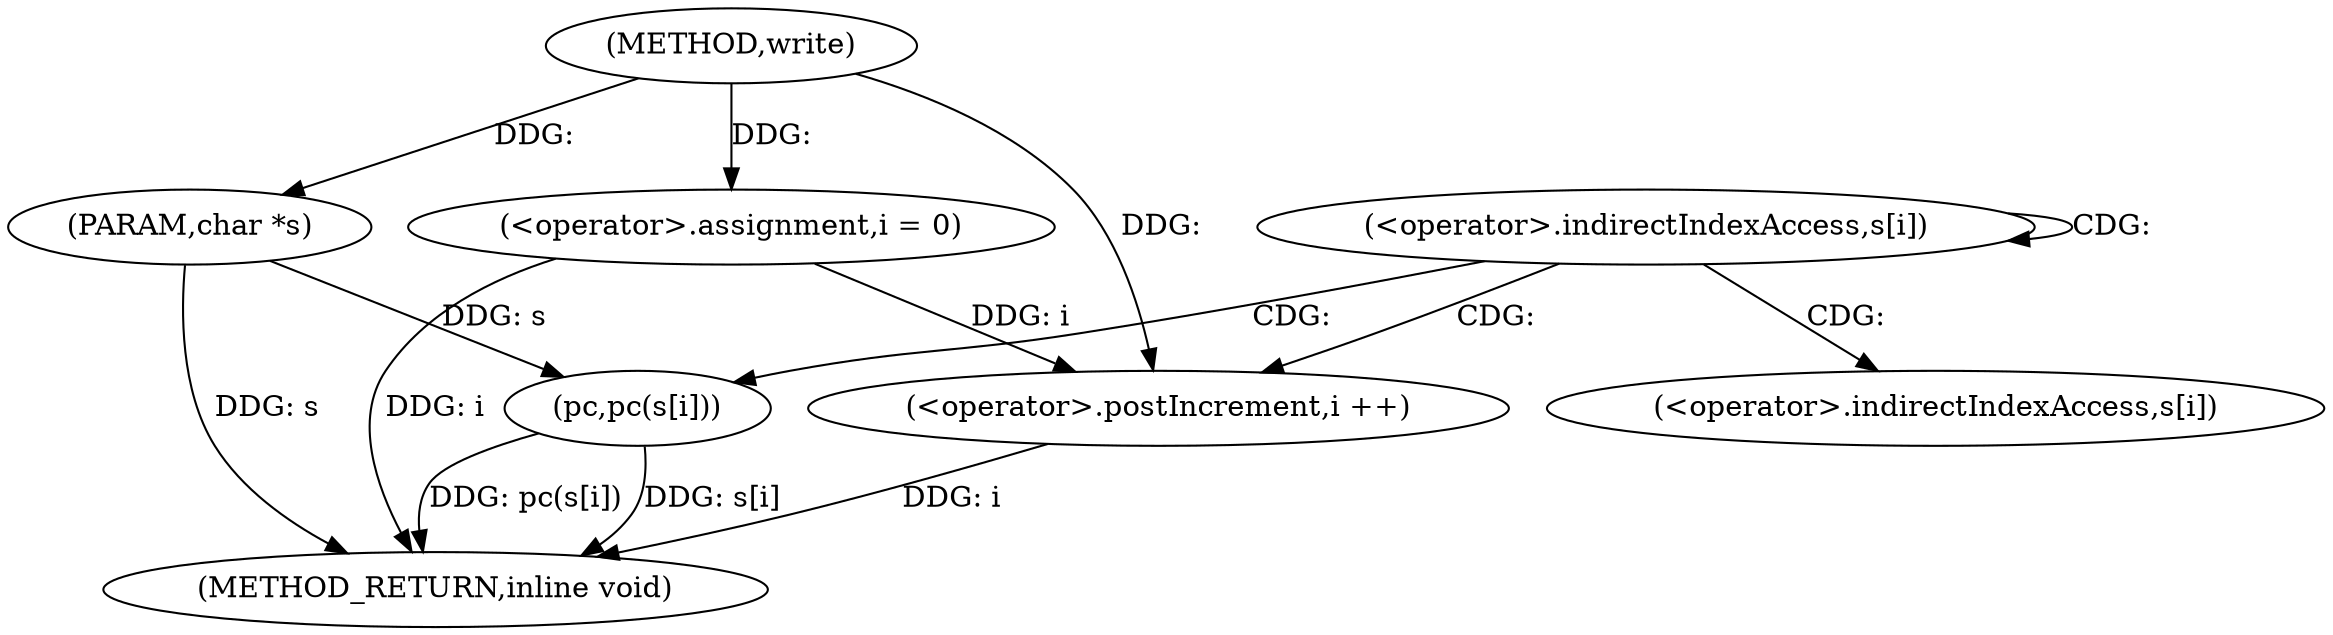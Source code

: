digraph "write" {  
"1000464" [label = "(METHOD,write)" ]
"1000481" [label = "(METHOD_RETURN,inline void)" ]
"1000465" [label = "(PARAM,char *s)" ]
"1000469" [label = "(<operator>.assignment,i = 0)" ]
"1000475" [label = "(<operator>.postIncrement,i ++)" ]
"1000477" [label = "(pc,pc(s[i]))" ]
"1000472" [label = "(<operator>.indirectIndexAccess,s[i])" ]
"1000478" [label = "(<operator>.indirectIndexAccess,s[i])" ]
  "1000465" -> "1000481"  [ label = "DDG: s"] 
  "1000469" -> "1000481"  [ label = "DDG: i"] 
  "1000477" -> "1000481"  [ label = "DDG: s[i]"] 
  "1000477" -> "1000481"  [ label = "DDG: pc(s[i])"] 
  "1000475" -> "1000481"  [ label = "DDG: i"] 
  "1000464" -> "1000465"  [ label = "DDG: "] 
  "1000464" -> "1000469"  [ label = "DDG: "] 
  "1000469" -> "1000475"  [ label = "DDG: i"] 
  "1000464" -> "1000475"  [ label = "DDG: "] 
  "1000465" -> "1000477"  [ label = "DDG: s"] 
  "1000472" -> "1000477"  [ label = "CDG: "] 
  "1000472" -> "1000478"  [ label = "CDG: "] 
  "1000472" -> "1000475"  [ label = "CDG: "] 
  "1000472" -> "1000472"  [ label = "CDG: "] 
}
